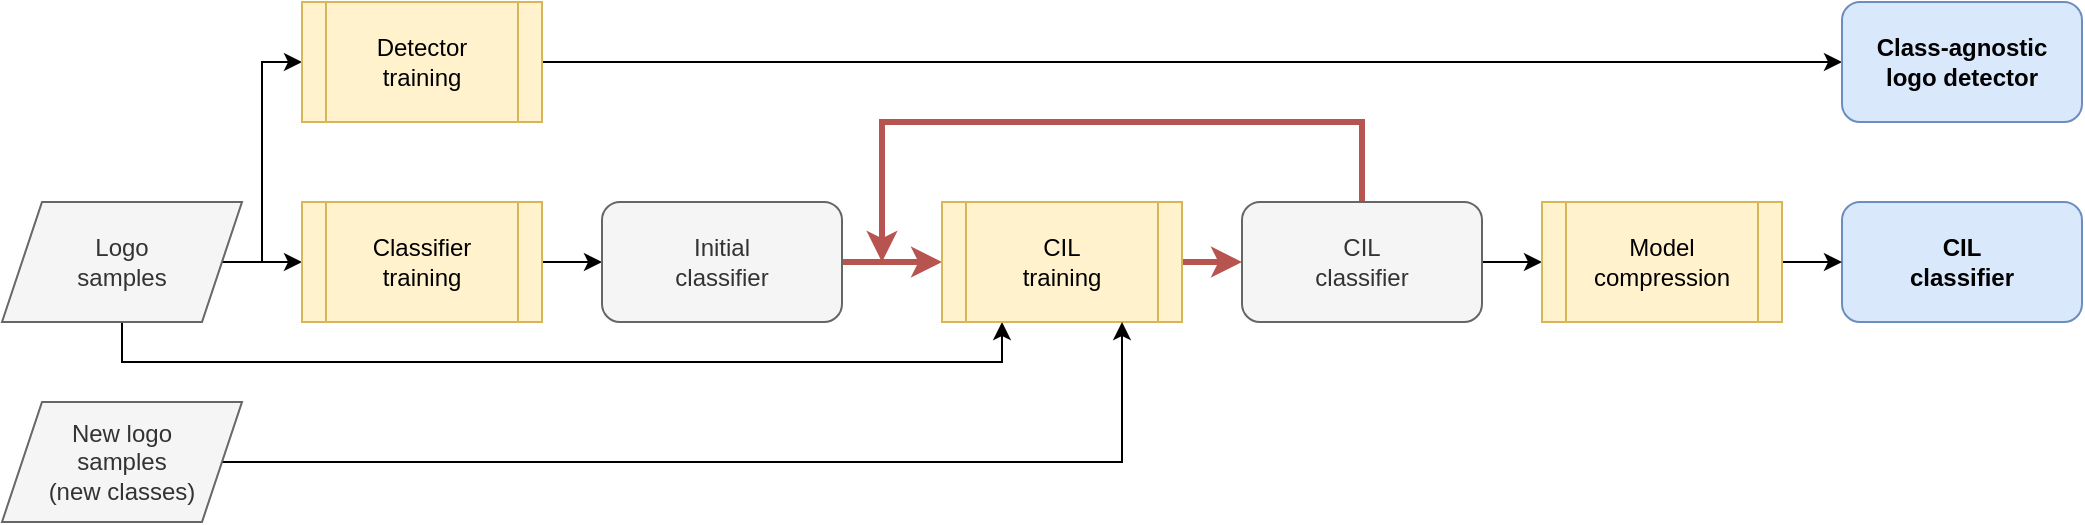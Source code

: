 <mxfile version="19.0.3" type="device"><diagram id="Syb05Jsl4xeii3yOaHjp" name="Page-1"><mxGraphModel dx="1838" dy="1273" grid="1" gridSize="10" guides="1" tooltips="1" connect="1" arrows="1" fold="1" page="1" pageScale="1" pageWidth="827" pageHeight="1169" math="0" shadow="0"><root><mxCell id="0"/><mxCell id="1" parent="0"/><mxCell id="AZaVsJ5gK_CoJ6_iKO8_-1" style="edgeStyle=orthogonalEdgeStyle;rounded=0;orthogonalLoop=1;jettySize=auto;html=1;exitX=1;exitY=0.5;exitDx=0;exitDy=0;entryX=0;entryY=0.5;entryDx=0;entryDy=0;" parent="1" source="AZaVsJ5gK_CoJ6_iKO8_-2" target="AZaVsJ5gK_CoJ6_iKO8_-4" edge="1"><mxGeometry relative="1" as="geometry"><Array as="points"><mxPoint x="150" y="130"/><mxPoint x="150" y="30"/></Array></mxGeometry></mxCell><mxCell id="reb7cmdlFNoTrCadfuHz-1" style="edgeStyle=orthogonalEdgeStyle;rounded=0;orthogonalLoop=1;jettySize=auto;html=1;exitX=1;exitY=0.5;exitDx=0;exitDy=0;entryX=0;entryY=0.5;entryDx=0;entryDy=0;" edge="1" parent="1" source="AZaVsJ5gK_CoJ6_iKO8_-2" target="AZaVsJ5gK_CoJ6_iKO8_-8"><mxGeometry relative="1" as="geometry"/></mxCell><mxCell id="reb7cmdlFNoTrCadfuHz-10" style="edgeStyle=orthogonalEdgeStyle;rounded=0;orthogonalLoop=1;jettySize=auto;html=1;exitX=0.5;exitY=1;exitDx=0;exitDy=0;entryX=0.25;entryY=1;entryDx=0;entryDy=0;" edge="1" parent="1" source="AZaVsJ5gK_CoJ6_iKO8_-2" target="reb7cmdlFNoTrCadfuHz-5"><mxGeometry relative="1" as="geometry"/></mxCell><mxCell id="AZaVsJ5gK_CoJ6_iKO8_-2" value="Logo&lt;br&gt;samples" style="shape=parallelogram;perimeter=parallelogramPerimeter;whiteSpace=wrap;html=1;fixedSize=1;fillColor=#f5f5f5;fontColor=#333333;strokeColor=#666666;" parent="1" vertex="1"><mxGeometry x="20" y="100" width="120" height="60" as="geometry"/></mxCell><mxCell id="reb7cmdlFNoTrCadfuHz-16" style="edgeStyle=orthogonalEdgeStyle;rounded=0;orthogonalLoop=1;jettySize=auto;html=1;exitX=1;exitY=0.5;exitDx=0;exitDy=0;entryX=0;entryY=0.5;entryDx=0;entryDy=0;" edge="1" parent="1" source="AZaVsJ5gK_CoJ6_iKO8_-4" target="reb7cmdlFNoTrCadfuHz-2"><mxGeometry relative="1" as="geometry"/></mxCell><mxCell id="AZaVsJ5gK_CoJ6_iKO8_-4" value="&lt;span style=&quot;font-weight: normal;&quot;&gt;Detector&lt;br&gt;training&lt;/span&gt;" style="shape=process;whiteSpace=wrap;html=1;backgroundOutline=1;fillColor=#fff2cc;strokeColor=#d6b656;fontStyle=1;" parent="1" vertex="1"><mxGeometry x="170" width="120" height="60" as="geometry"/></mxCell><mxCell id="reb7cmdlFNoTrCadfuHz-15" style="edgeStyle=orthogonalEdgeStyle;rounded=0;orthogonalLoop=1;jettySize=auto;html=1;exitX=1;exitY=0.5;exitDx=0;exitDy=0;entryX=0;entryY=0.5;entryDx=0;entryDy=0;" edge="1" parent="1" source="AZaVsJ5gK_CoJ6_iKO8_-8" target="reb7cmdlFNoTrCadfuHz-4"><mxGeometry relative="1" as="geometry"/></mxCell><mxCell id="AZaVsJ5gK_CoJ6_iKO8_-8" value="&lt;span style=&quot;font-weight: normal;&quot;&gt;Classifier&lt;br&gt;training&lt;br&gt;&lt;/span&gt;" style="shape=process;whiteSpace=wrap;html=1;backgroundOutline=1;fillColor=#fff2cc;strokeColor=#d6b656;fontStyle=1;" parent="1" vertex="1"><mxGeometry x="170" y="100" width="120" height="60" as="geometry"/></mxCell><mxCell id="reb7cmdlFNoTrCadfuHz-2" value="Class-agnostic&lt;br&gt;logo detector" style="rounded=1;whiteSpace=wrap;html=1;fillColor=#dae8fc;strokeColor=#6c8ebf;fontStyle=1" vertex="1" parent="1"><mxGeometry x="940" width="120" height="60" as="geometry"/></mxCell><mxCell id="reb7cmdlFNoTrCadfuHz-13" style="edgeStyle=orthogonalEdgeStyle;rounded=0;orthogonalLoop=1;jettySize=auto;html=1;exitX=1;exitY=0.5;exitDx=0;exitDy=0;entryX=0;entryY=0.5;entryDx=0;entryDy=0;fillColor=#f8cecc;strokeColor=#b85450;strokeWidth=3;" edge="1" parent="1" source="reb7cmdlFNoTrCadfuHz-4" target="reb7cmdlFNoTrCadfuHz-5"><mxGeometry relative="1" as="geometry"/></mxCell><mxCell id="reb7cmdlFNoTrCadfuHz-4" value="Initial&lt;br&gt;classifier" style="rounded=1;whiteSpace=wrap;html=1;fillColor=#f5f5f5;fontColor=#333333;strokeColor=#666666;" vertex="1" parent="1"><mxGeometry x="320" y="100" width="120" height="60" as="geometry"/></mxCell><mxCell id="reb7cmdlFNoTrCadfuHz-12" style="edgeStyle=orthogonalEdgeStyle;rounded=0;orthogonalLoop=1;jettySize=auto;html=1;exitX=1;exitY=0.5;exitDx=0;exitDy=0;entryX=0;entryY=0.5;entryDx=0;entryDy=0;fillColor=#f8cecc;strokeColor=#b85450;strokeWidth=3;" edge="1" parent="1" source="reb7cmdlFNoTrCadfuHz-5" target="reb7cmdlFNoTrCadfuHz-7"><mxGeometry relative="1" as="geometry"/></mxCell><mxCell id="reb7cmdlFNoTrCadfuHz-5" value="&lt;span style=&quot;font-weight: normal;&quot;&gt;CIL&lt;br&gt;training&lt;br&gt;&lt;/span&gt;" style="shape=process;whiteSpace=wrap;html=1;backgroundOutline=1;fillColor=#fff2cc;strokeColor=#d6b656;fontStyle=1;" vertex="1" parent="1"><mxGeometry x="490" y="100" width="120" height="60" as="geometry"/></mxCell><mxCell id="reb7cmdlFNoTrCadfuHz-6" value="CIL&lt;br&gt;classifier" style="rounded=1;whiteSpace=wrap;html=1;fillColor=#dae8fc;strokeColor=#6c8ebf;fontStyle=1" vertex="1" parent="1"><mxGeometry x="940" y="100" width="120" height="60" as="geometry"/></mxCell><mxCell id="reb7cmdlFNoTrCadfuHz-14" style="edgeStyle=orthogonalEdgeStyle;rounded=0;orthogonalLoop=1;jettySize=auto;html=1;exitX=0.5;exitY=0;exitDx=0;exitDy=0;fillColor=#f8cecc;strokeColor=#b85450;fontStyle=1;strokeWidth=3;" edge="1" parent="1" source="reb7cmdlFNoTrCadfuHz-7"><mxGeometry relative="1" as="geometry"><mxPoint x="460" y="130" as="targetPoint"/><Array as="points"><mxPoint x="700" y="60"/><mxPoint x="460" y="60"/></Array></mxGeometry></mxCell><mxCell id="reb7cmdlFNoTrCadfuHz-17" style="edgeStyle=orthogonalEdgeStyle;rounded=0;orthogonalLoop=1;jettySize=auto;html=1;exitX=1;exitY=0.5;exitDx=0;exitDy=0;entryX=0;entryY=0.5;entryDx=0;entryDy=0;" edge="1" parent="1" source="reb7cmdlFNoTrCadfuHz-7" target="reb7cmdlFNoTrCadfuHz-8"><mxGeometry relative="1" as="geometry"/></mxCell><mxCell id="reb7cmdlFNoTrCadfuHz-7" value="CIL&lt;br&gt;classifier" style="rounded=1;whiteSpace=wrap;html=1;fillColor=#f5f5f5;fontColor=#333333;strokeColor=#666666;" vertex="1" parent="1"><mxGeometry x="640" y="100" width="120" height="60" as="geometry"/></mxCell><mxCell id="reb7cmdlFNoTrCadfuHz-18" style="edgeStyle=orthogonalEdgeStyle;rounded=0;orthogonalLoop=1;jettySize=auto;html=1;exitX=1;exitY=0.5;exitDx=0;exitDy=0;entryX=0;entryY=0.5;entryDx=0;entryDy=0;" edge="1" parent="1" source="reb7cmdlFNoTrCadfuHz-8"><mxGeometry relative="1" as="geometry"><mxPoint x="940.0" y="130.0" as="targetPoint"/></mxGeometry></mxCell><mxCell id="reb7cmdlFNoTrCadfuHz-8" value="&lt;span style=&quot;font-weight: normal;&quot;&gt;Model&lt;br&gt;compression&lt;br&gt;&lt;/span&gt;" style="shape=process;whiteSpace=wrap;html=1;backgroundOutline=1;fillColor=#fff2cc;strokeColor=#d6b656;fontStyle=1;" vertex="1" parent="1"><mxGeometry x="790" y="100" width="120" height="60" as="geometry"/></mxCell><mxCell id="reb7cmdlFNoTrCadfuHz-11" style="edgeStyle=orthogonalEdgeStyle;rounded=0;orthogonalLoop=1;jettySize=auto;html=1;exitX=1;exitY=0.5;exitDx=0;exitDy=0;entryX=0.75;entryY=1;entryDx=0;entryDy=0;" edge="1" parent="1" source="reb7cmdlFNoTrCadfuHz-9" target="reb7cmdlFNoTrCadfuHz-5"><mxGeometry relative="1" as="geometry"/></mxCell><mxCell id="reb7cmdlFNoTrCadfuHz-9" value="New logo&lt;br&gt;samples&lt;br&gt;(new classes)" style="shape=parallelogram;perimeter=parallelogramPerimeter;whiteSpace=wrap;html=1;fixedSize=1;fillColor=#f5f5f5;fontColor=#333333;strokeColor=#666666;" vertex="1" parent="1"><mxGeometry x="20" y="200" width="120" height="60" as="geometry"/></mxCell></root></mxGraphModel></diagram></mxfile>
